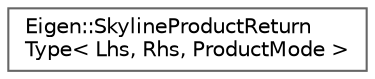 digraph "类继承关系图"
{
 // LATEX_PDF_SIZE
  bgcolor="transparent";
  edge [fontname=Helvetica,fontsize=10,labelfontname=Helvetica,labelfontsize=10];
  node [fontname=Helvetica,fontsize=10,shape=box,height=0.2,width=0.4];
  rankdir="LR";
  Node0 [id="Node000000",label="Eigen::SkylineProductReturn\lType\< Lhs, Rhs, ProductMode \>",height=0.2,width=0.4,color="grey40", fillcolor="white", style="filled",URL="$struct_eigen_1_1_skyline_product_return_type.html",tooltip=" "];
}
